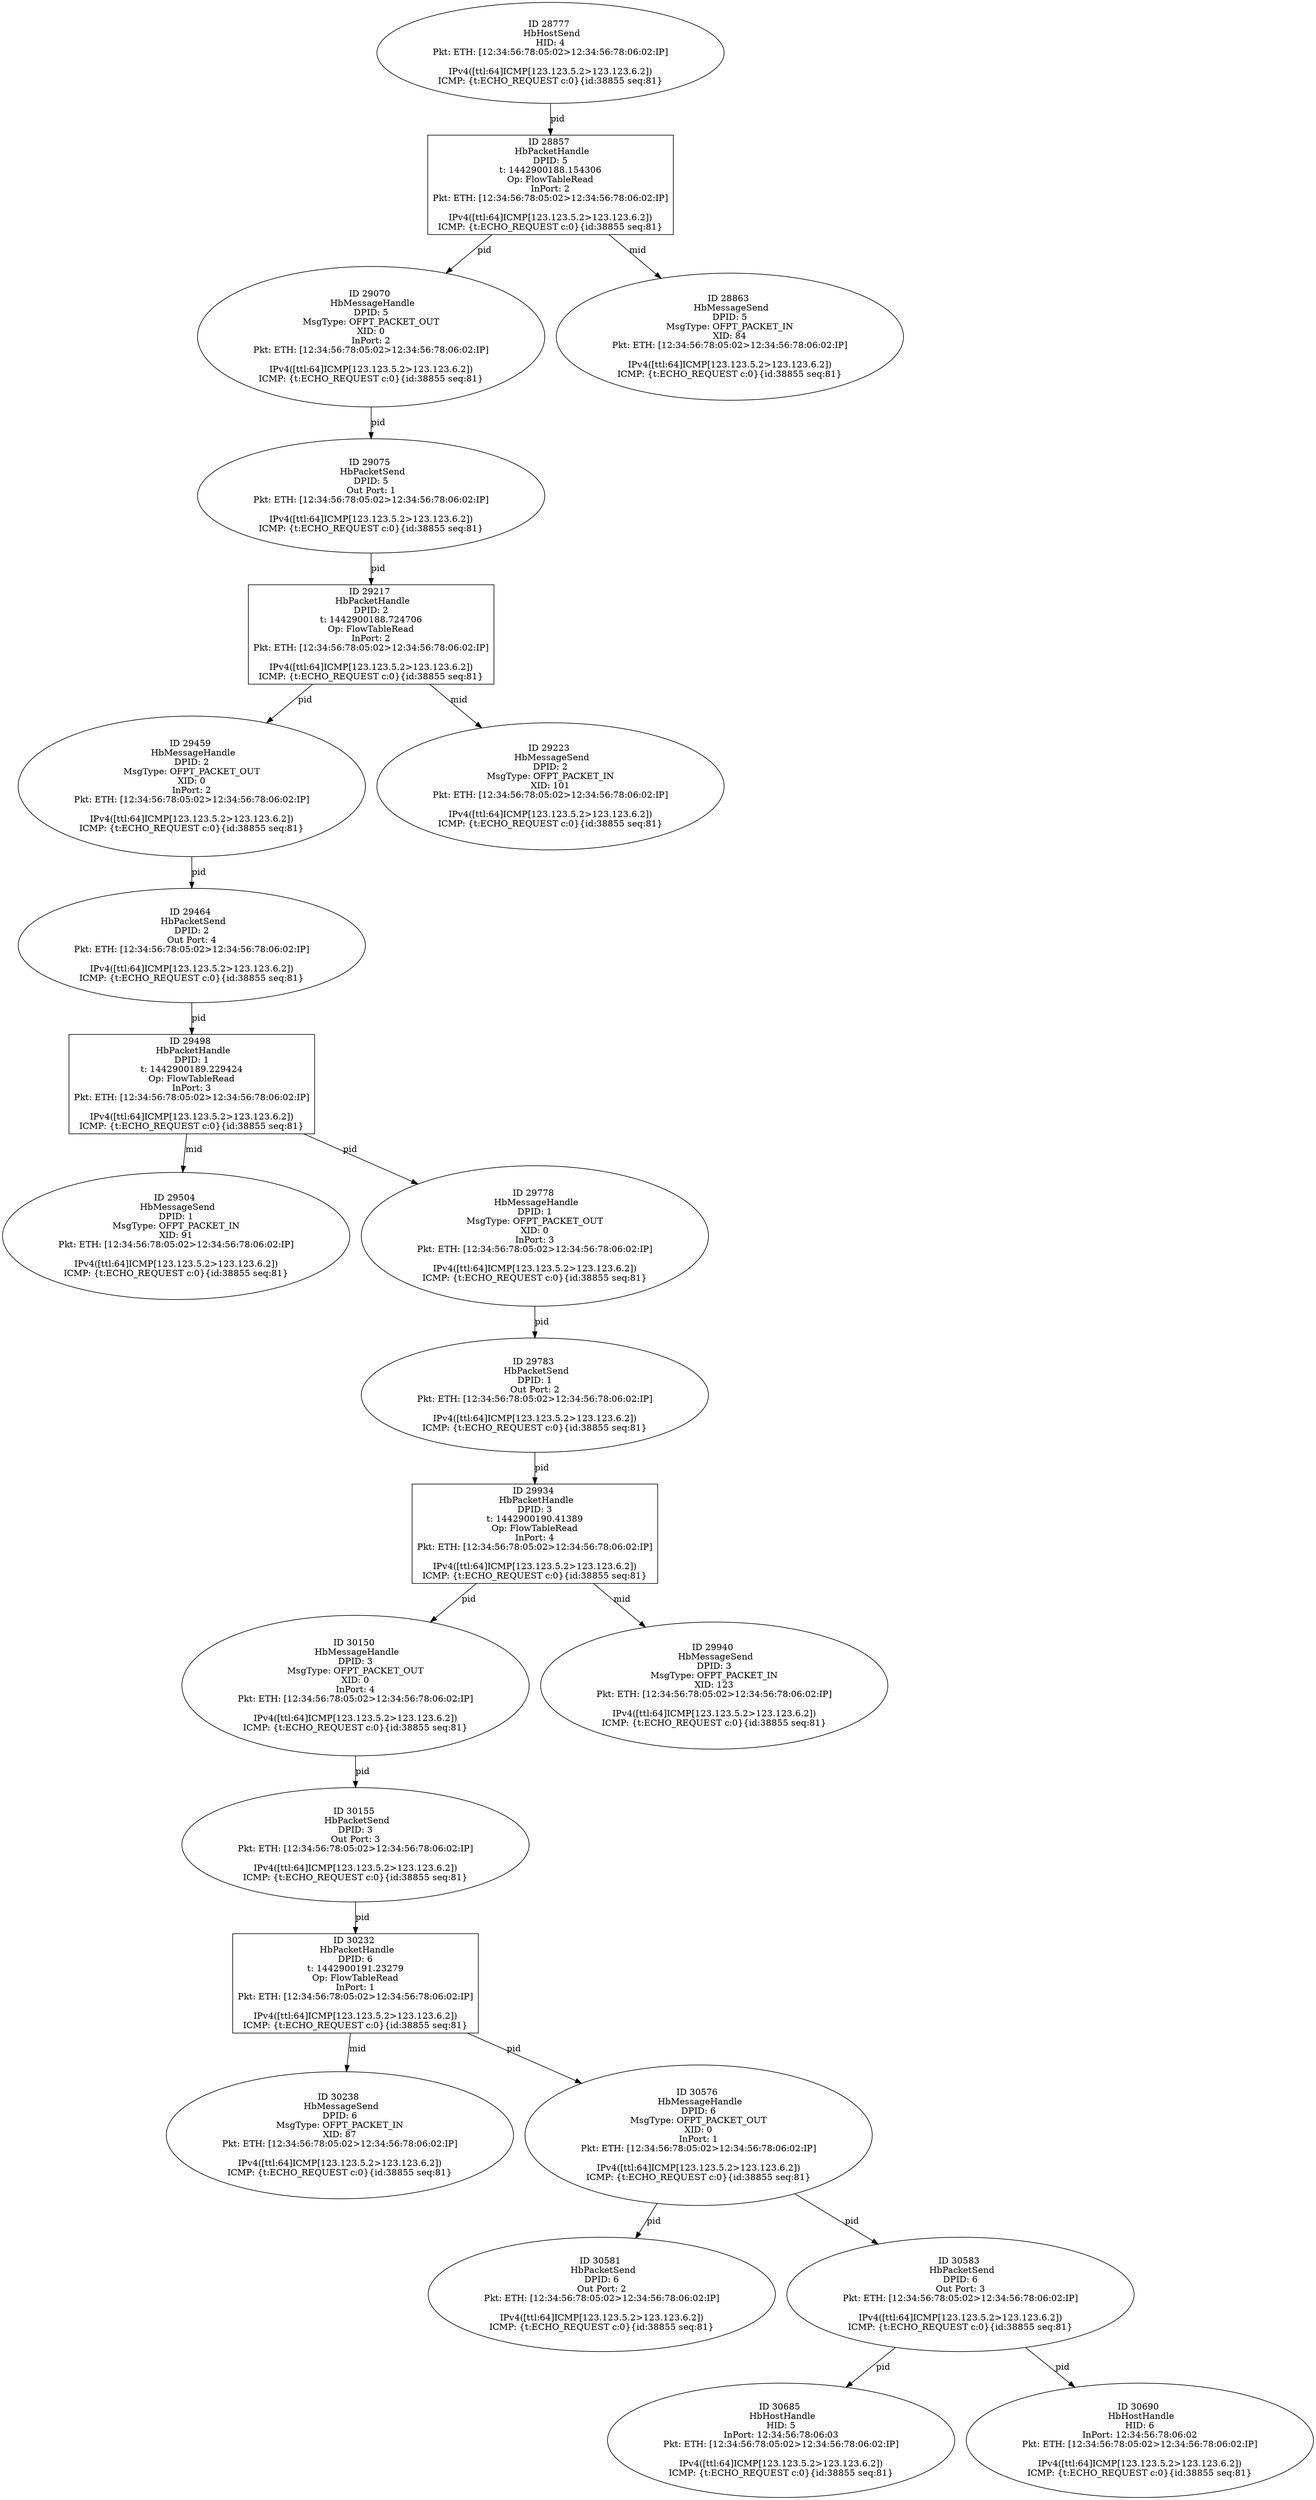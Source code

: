 strict digraph G {
29070 [shape=oval, event=<hb_events.HbMessageHandle object at 0x10deae190>, label="ID 29070 
 HbMessageHandle
DPID: 5
MsgType: OFPT_PACKET_OUT
XID: 0
InPort: 2
Pkt: ETH: [12:34:56:78:05:02>12:34:56:78:06:02:IP]

IPv4([ttl:64]ICMP[123.123.5.2>123.123.6.2])
ICMP: {t:ECHO_REQUEST c:0}{id:38855 seq:81}"];
29464 [shape=oval, event=<hb_events.HbPacketSend object at 0x10e024110>, label="ID 29464 
 HbPacketSend
DPID: 2
Out Port: 4
Pkt: ETH: [12:34:56:78:05:02>12:34:56:78:06:02:IP]

IPv4([ttl:64]ICMP[123.123.5.2>123.123.6.2])
ICMP: {t:ECHO_REQUEST c:0}{id:38855 seq:81}"];
29459 [shape=oval, event=<hb_events.HbMessageHandle object at 0x10dff9350>, label="ID 29459 
 HbMessageHandle
DPID: 2
MsgType: OFPT_PACKET_OUT
XID: 0
InPort: 2
Pkt: ETH: [12:34:56:78:05:02>12:34:56:78:06:02:IP]

IPv4([ttl:64]ICMP[123.123.5.2>123.123.6.2])
ICMP: {t:ECHO_REQUEST c:0}{id:38855 seq:81}"];
30232 [shape=box, event=<hb_events.HbPacketHandle object at 0x10e3a2250>, label="ID 30232 
 HbPacketHandle
DPID: 6
t: 1442900191.23279
Op: FlowTableRead
InPort: 1
Pkt: ETH: [12:34:56:78:05:02>12:34:56:78:06:02:IP]

IPv4([ttl:64]ICMP[123.123.5.2>123.123.6.2])
ICMP: {t:ECHO_REQUEST c:0}{id:38855 seq:81}"];
30238 [shape=oval, event=<hb_events.HbMessageSend object at 0x10e3a6810>, label="ID 30238 
 HbMessageSend
DPID: 6
MsgType: OFPT_PACKET_IN
XID: 87
Pkt: ETH: [12:34:56:78:05:02>12:34:56:78:06:02:IP]

IPv4([ttl:64]ICMP[123.123.5.2>123.123.6.2])
ICMP: {t:ECHO_REQUEST c:0}{id:38855 seq:81}"];
29217 [shape=box, event=<hb_events.HbPacketHandle object at 0x10df37c90>, label="ID 29217 
 HbPacketHandle
DPID: 2
t: 1442900188.724706
Op: FlowTableRead
InPort: 2
Pkt: ETH: [12:34:56:78:05:02>12:34:56:78:06:02:IP]

IPv4([ttl:64]ICMP[123.123.5.2>123.123.6.2])
ICMP: {t:ECHO_REQUEST c:0}{id:38855 seq:81}"];
29223 [shape=oval, event=<hb_events.HbMessageSend object at 0x10df3ca50>, label="ID 29223 
 HbMessageSend
DPID: 2
MsgType: OFPT_PACKET_IN
XID: 101
Pkt: ETH: [12:34:56:78:05:02>12:34:56:78:06:02:IP]

IPv4([ttl:64]ICMP[123.123.5.2>123.123.6.2])
ICMP: {t:ECHO_REQUEST c:0}{id:38855 seq:81}"];
28857 [shape=box, event=<hb_events.HbPacketHandle object at 0x10dde0cd0>, label="ID 28857 
 HbPacketHandle
DPID: 5
t: 1442900188.154306
Op: FlowTableRead
InPort: 2
Pkt: ETH: [12:34:56:78:05:02>12:34:56:78:06:02:IP]

IPv4([ttl:64]ICMP[123.123.5.2>123.123.6.2])
ICMP: {t:ECHO_REQUEST c:0}{id:38855 seq:81}"];
29498 [shape=box, event=<hb_events.HbPacketHandle object at 0x10e02bd10>, label="ID 29498 
 HbPacketHandle
DPID: 1
t: 1442900189.229424
Op: FlowTableRead
InPort: 3
Pkt: ETH: [12:34:56:78:05:02>12:34:56:78:06:02:IP]

IPv4([ttl:64]ICMP[123.123.5.2>123.123.6.2])
ICMP: {t:ECHO_REQUEST c:0}{id:38855 seq:81}"];
28863 [shape=oval, event=<hb_events.HbMessageSend object at 0x10dde7490>, label="ID 28863 
 HbMessageSend
DPID: 5
MsgType: OFPT_PACKET_IN
XID: 84
Pkt: ETH: [12:34:56:78:05:02>12:34:56:78:06:02:IP]

IPv4([ttl:64]ICMP[123.123.5.2>123.123.6.2])
ICMP: {t:ECHO_REQUEST c:0}{id:38855 seq:81}"];
29504 [shape=oval, event=<hb_events.HbMessageSend object at 0x10e037ad0>, label="ID 29504 
 HbMessageSend
DPID: 1
MsgType: OFPT_PACKET_IN
XID: 91
Pkt: ETH: [12:34:56:78:05:02>12:34:56:78:06:02:IP]

IPv4([ttl:64]ICMP[123.123.5.2>123.123.6.2])
ICMP: {t:ECHO_REQUEST c:0}{id:38855 seq:81}"];
30150 [shape=oval, event=<hb_events.HbMessageHandle object at 0x10e33a8d0>, label="ID 30150 
 HbMessageHandle
DPID: 3
MsgType: OFPT_PACKET_OUT
XID: 0
InPort: 4
Pkt: ETH: [12:34:56:78:05:02>12:34:56:78:06:02:IP]

IPv4([ttl:64]ICMP[123.123.5.2>123.123.6.2])
ICMP: {t:ECHO_REQUEST c:0}{id:38855 seq:81}"];
30155 [shape=oval, event=<hb_events.HbPacketSend object at 0x10e355310>, label="ID 30155 
 HbPacketSend
DPID: 3
Out Port: 3
Pkt: ETH: [12:34:56:78:05:02>12:34:56:78:06:02:IP]

IPv4([ttl:64]ICMP[123.123.5.2>123.123.6.2])
ICMP: {t:ECHO_REQUEST c:0}{id:38855 seq:81}"];
29778 [shape=oval, event=<hb_events.HbMessageHandle object at 0x10e169e10>, label="ID 29778 
 HbMessageHandle
DPID: 1
MsgType: OFPT_PACKET_OUT
XID: 0
InPort: 3
Pkt: ETH: [12:34:56:78:05:02>12:34:56:78:06:02:IP]

IPv4([ttl:64]ICMP[123.123.5.2>123.123.6.2])
ICMP: {t:ECHO_REQUEST c:0}{id:38855 seq:81}"];
29783 [shape=oval, event=<hb_events.HbPacketSend object at 0x10e16f410>, label="ID 29783 
 HbPacketSend
DPID: 1
Out Port: 2
Pkt: ETH: [12:34:56:78:05:02>12:34:56:78:06:02:IP]

IPv4([ttl:64]ICMP[123.123.5.2>123.123.6.2])
ICMP: {t:ECHO_REQUEST c:0}{id:38855 seq:81}"];
30685 [shape=oval, event=<hb_events.HbHostHandle object at 0x10e60a550>, label="ID 30685 
 HbHostHandle
HID: 5
InPort: 12:34:56:78:06:03
Pkt: ETH: [12:34:56:78:05:02>12:34:56:78:06:02:IP]

IPv4([ttl:64]ICMP[123.123.5.2>123.123.6.2])
ICMP: {t:ECHO_REQUEST c:0}{id:38855 seq:81}"];
30690 [shape=oval, event=<hb_events.HbHostHandle object at 0x10e60a910>, label="ID 30690 
 HbHostHandle
HID: 6
InPort: 12:34:56:78:06:02
Pkt: ETH: [12:34:56:78:05:02>12:34:56:78:06:02:IP]

IPv4([ttl:64]ICMP[123.123.5.2>123.123.6.2])
ICMP: {t:ECHO_REQUEST c:0}{id:38855 seq:81}"];
28777 [shape=oval, event=<hb_events.HbHostSend object at 0x10dd810d0>, label="ID 28777 
 HbHostSend
HID: 4
Pkt: ETH: [12:34:56:78:05:02>12:34:56:78:06:02:IP]

IPv4([ttl:64]ICMP[123.123.5.2>123.123.6.2])
ICMP: {t:ECHO_REQUEST c:0}{id:38855 seq:81}"];
29934 [shape=box, event=<hb_events.HbPacketHandle object at 0x10e1fc8d0>, label="ID 29934 
 HbPacketHandle
DPID: 3
t: 1442900190.41389
Op: FlowTableRead
InPort: 4
Pkt: ETH: [12:34:56:78:05:02>12:34:56:78:06:02:IP]

IPv4([ttl:64]ICMP[123.123.5.2>123.123.6.2])
ICMP: {t:ECHO_REQUEST c:0}{id:38855 seq:81}"];
30576 [shape=oval, event=<hb_events.HbMessageHandle object at 0x10e5c2450>, label="ID 30576 
 HbMessageHandle
DPID: 6
MsgType: OFPT_PACKET_OUT
XID: 0
InPort: 1
Pkt: ETH: [12:34:56:78:05:02>12:34:56:78:06:02:IP]

IPv4([ttl:64]ICMP[123.123.5.2>123.123.6.2])
ICMP: {t:ECHO_REQUEST c:0}{id:38855 seq:81}"];
29075 [shape=oval, event=<hb_events.HbPacketSend object at 0x10deae610>, label="ID 29075 
 HbPacketSend
DPID: 5
Out Port: 1
Pkt: ETH: [12:34:56:78:05:02>12:34:56:78:06:02:IP]

IPv4([ttl:64]ICMP[123.123.5.2>123.123.6.2])
ICMP: {t:ECHO_REQUEST c:0}{id:38855 seq:81}"];
29940 [shape=oval, event=<hb_events.HbMessageSend object at 0x10e20b9d0>, label="ID 29940 
 HbMessageSend
DPID: 3
MsgType: OFPT_PACKET_IN
XID: 123
Pkt: ETH: [12:34:56:78:05:02>12:34:56:78:06:02:IP]

IPv4([ttl:64]ICMP[123.123.5.2>123.123.6.2])
ICMP: {t:ECHO_REQUEST c:0}{id:38855 seq:81}"];
30581 [shape=oval, event=<hb_events.HbPacketSend object at 0x10e5b5390>, label="ID 30581 
 HbPacketSend
DPID: 6
Out Port: 2
Pkt: ETH: [12:34:56:78:05:02>12:34:56:78:06:02:IP]

IPv4([ttl:64]ICMP[123.123.5.2>123.123.6.2])
ICMP: {t:ECHO_REQUEST c:0}{id:38855 seq:81}"];
30583 [shape=oval, event=<hb_events.HbPacketSend object at 0x10e5b54d0>, label="ID 30583 
 HbPacketSend
DPID: 6
Out Port: 3
Pkt: ETH: [12:34:56:78:05:02>12:34:56:78:06:02:IP]

IPv4([ttl:64]ICMP[123.123.5.2>123.123.6.2])
ICMP: {t:ECHO_REQUEST c:0}{id:38855 seq:81}"];
29070 -> 29075  [rel=pid, label=pid];
29464 -> 29498  [rel=pid, label=pid];
29075 -> 29217  [rel=pid, label=pid];
30232 -> 30576  [rel=pid, label=pid];
30232 -> 30238  [rel=mid, label=mid];
29217 -> 29459  [rel=pid, label=pid];
29217 -> 29223  [rel=mid, label=mid];
28857 -> 29070  [rel=pid, label=pid];
28857 -> 28863  [rel=mid, label=mid];
29498 -> 29504  [rel=mid, label=mid];
29498 -> 29778  [rel=pid, label=pid];
30150 -> 30155  [rel=pid, label=pid];
30155 -> 30232  [rel=pid, label=pid];
29778 -> 29783  [rel=pid, label=pid];
29783 -> 29934  [rel=pid, label=pid];
28777 -> 28857  [rel=pid, label=pid];
29934 -> 29940  [rel=mid, label=mid];
29934 -> 30150  [rel=pid, label=pid];
30576 -> 30581  [rel=pid, label=pid];
30576 -> 30583  [rel=pid, label=pid];
29459 -> 29464  [rel=pid, label=pid];
30583 -> 30690  [rel=pid, label=pid];
30583 -> 30685  [rel=pid, label=pid];
}
